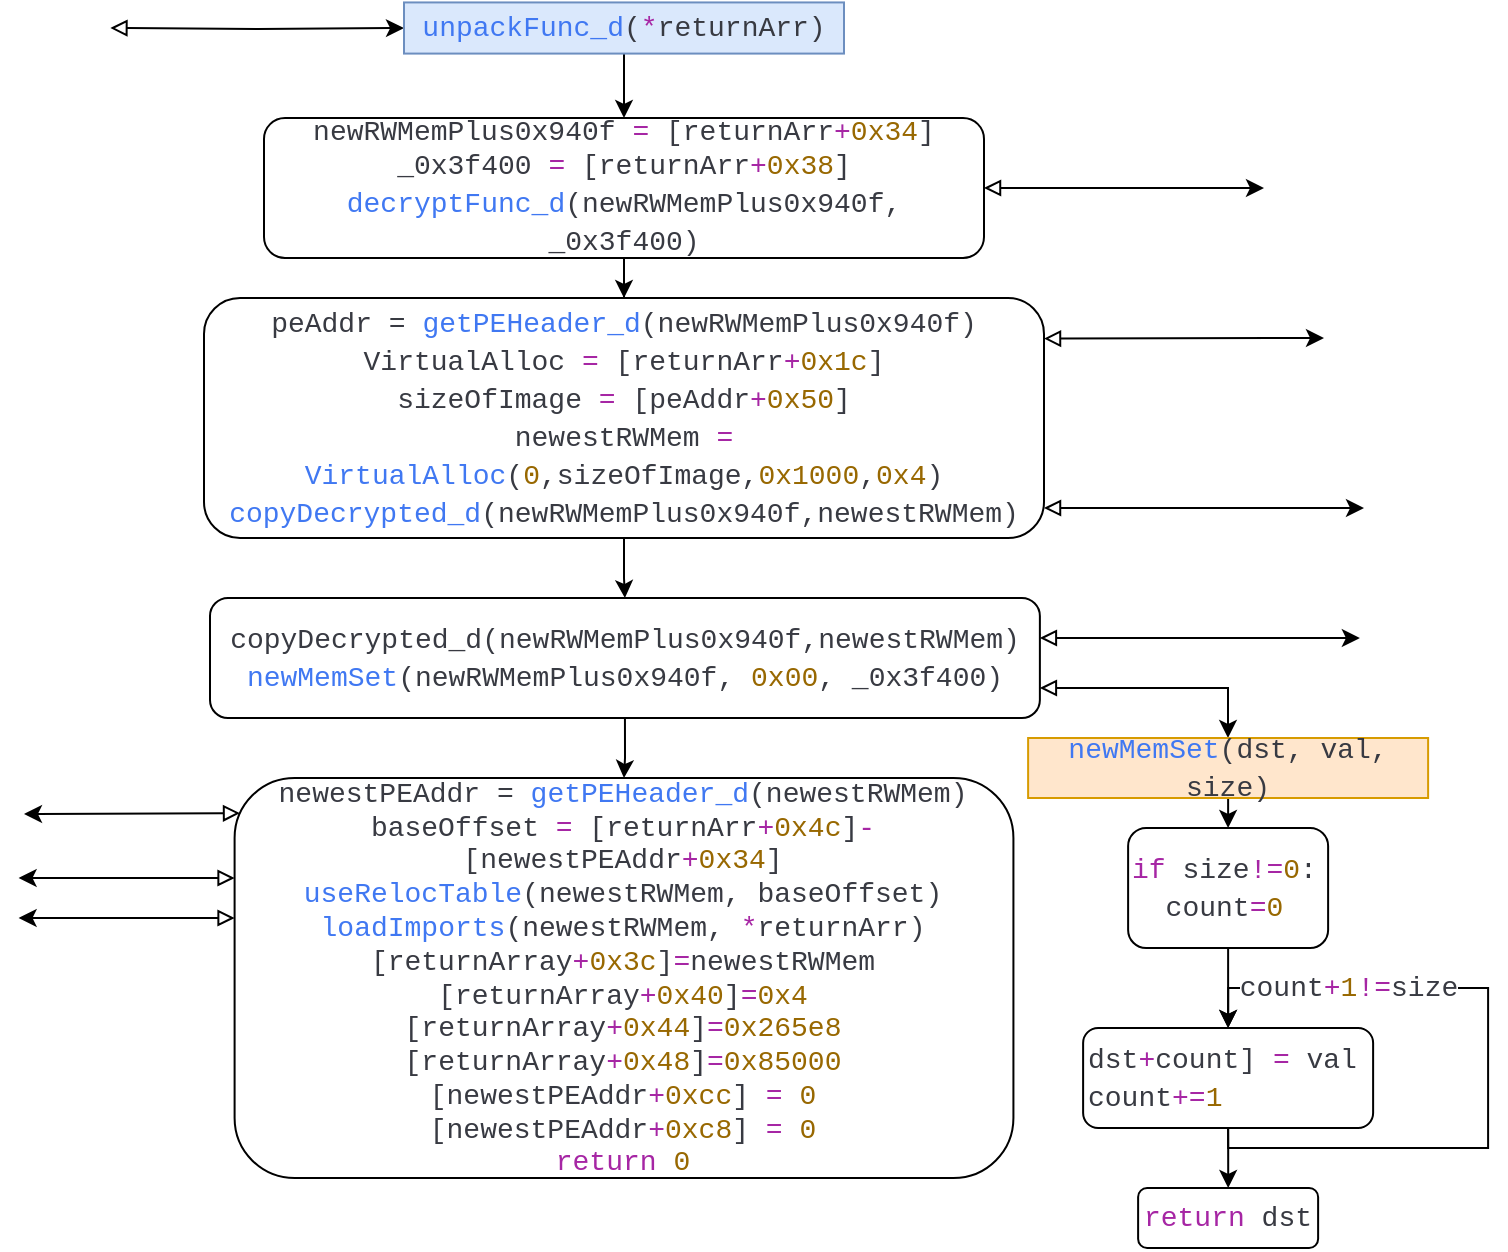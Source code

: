 <mxfile version="22.1.7" type="onedrive">
  <diagram name="Page-1" id="r7QO4Svnjzv9mqoSbV15">
    <mxGraphModel grid="1" page="1" gridSize="10" guides="1" tooltips="1" connect="1" arrows="1" fold="1" pageScale="1" pageWidth="827" pageHeight="1169" math="0" shadow="0">
      <root>
        <mxCell id="0" />
        <mxCell id="1" parent="0" />
        <mxCell id="G3q_HlLeswZoW_-VU9tr-39" style="edgeStyle=orthogonalEdgeStyle;rounded=0;orthogonalLoop=1;jettySize=auto;html=1;exitX=1;exitY=0.5;exitDx=0;exitDy=0;startArrow=block;startFill=0;" edge="1" parent="1" target="G3q_HlLeswZoW_-VU9tr-42">
          <mxGeometry relative="1" as="geometry">
            <mxPoint x="580" y="575.571" as="targetPoint" />
            <mxPoint x="363.21" y="575" as="sourcePoint" />
          </mxGeometry>
        </mxCell>
        <mxCell id="G3q_HlLeswZoW_-VU9tr-41" style="edgeStyle=orthogonalEdgeStyle;rounded=0;orthogonalLoop=1;jettySize=auto;html=1;" edge="1" parent="1" source="G3q_HlLeswZoW_-VU9tr-42" target="G3q_HlLeswZoW_-VU9tr-45">
          <mxGeometry relative="1" as="geometry">
            <mxPoint x="620" y="620" as="targetPoint" />
          </mxGeometry>
        </mxCell>
        <mxCell id="G3q_HlLeswZoW_-VU9tr-42" value="&lt;div style=&quot;color: rgb(56, 58, 66); font-family: Consolas, &amp;quot;Courier New&amp;quot;, monospace; font-size: 14px; line-height: 19px;&quot;&gt;&lt;div style=&quot;&quot;&gt;&lt;span style=&quot;color: rgb(64, 120, 242);&quot;&gt;unpackFunc_d&lt;/span&gt;(&lt;span style=&quot;color: rgb(166, 38, 164);&quot;&gt;*&lt;/span&gt;returnArr)&lt;/div&gt;&lt;/div&gt;" style="rounded=0;whiteSpace=wrap;html=1;fillColor=#dae8fc;strokeColor=#6c8ebf;" vertex="1" parent="1">
          <mxGeometry x="510" y="562.22" width="220" height="25.57" as="geometry" />
        </mxCell>
        <mxCell id="G3q_HlLeswZoW_-VU9tr-59" style="edgeStyle=orthogonalEdgeStyle;rounded=0;orthogonalLoop=1;jettySize=auto;html=1;exitX=1;exitY=0.5;exitDx=0;exitDy=0;startArrow=block;startFill=0;" edge="1" parent="1" source="G3q_HlLeswZoW_-VU9tr-45">
          <mxGeometry relative="1" as="geometry">
            <mxPoint x="940" y="655" as="targetPoint" />
          </mxGeometry>
        </mxCell>
        <mxCell id="G3q_HlLeswZoW_-VU9tr-60" style="edgeStyle=orthogonalEdgeStyle;rounded=0;orthogonalLoop=1;jettySize=auto;html=1;exitX=0.5;exitY=1;exitDx=0;exitDy=0;" edge="1" parent="1" source="G3q_HlLeswZoW_-VU9tr-45" target="G3q_HlLeswZoW_-VU9tr-61">
          <mxGeometry relative="1" as="geometry">
            <mxPoint x="620" y="740" as="targetPoint" />
          </mxGeometry>
        </mxCell>
        <mxCell id="G3q_HlLeswZoW_-VU9tr-45" value="&lt;span style=&quot;color: rgb(56, 58, 66); font-family: Consolas, &amp;quot;Courier New&amp;quot;, monospace; font-size: 14px;&quot;&gt;newRWMemPlus0x940f &lt;/span&gt;&lt;span style=&quot;font-family: Consolas, &amp;quot;Courier New&amp;quot;, monospace; font-size: 14px; color: rgb(166, 38, 164);&quot;&gt;=&lt;/span&gt;&lt;span style=&quot;color: rgb(56, 58, 66); font-family: Consolas, &amp;quot;Courier New&amp;quot;, monospace; font-size: 14px;&quot;&gt; [returnArr&lt;/span&gt;&lt;span style=&quot;font-family: Consolas, &amp;quot;Courier New&amp;quot;, monospace; font-size: 14px; color: rgb(166, 38, 164);&quot;&gt;+&lt;/span&gt;&lt;span style=&quot;font-family: Consolas, &amp;quot;Courier New&amp;quot;, monospace; font-size: 14px; color: rgb(152, 104, 1);&quot;&gt;0x34&lt;/span&gt;&lt;span style=&quot;color: rgb(56, 58, 66); font-family: Consolas, &amp;quot;Courier New&amp;quot;, monospace; font-size: 14px;&quot;&gt;]&lt;/span&gt;&lt;br&gt;&lt;div style=&quot;color: rgb(56, 58, 66); font-family: Consolas, &amp;quot;Courier New&amp;quot;, monospace; font-weight: normal; font-size: 14px; line-height: 19px;&quot;&gt;&lt;div style=&quot;&quot;&gt;&lt;span style=&quot;color: #383a42;&quot;&gt;_0x3f400 &lt;/span&gt;&lt;span style=&quot;color: #a626a4;&quot;&gt;=&lt;/span&gt;&lt;span style=&quot;color: #383a42;&quot;&gt; [returnArr&lt;/span&gt;&lt;span style=&quot;color: #a626a4;&quot;&gt;+&lt;/span&gt;&lt;span style=&quot;color: #986801;&quot;&gt;0x38&lt;/span&gt;&lt;span style=&quot;color: #383a42;&quot;&gt;]&lt;/span&gt;&lt;/div&gt;&lt;div style=&quot;&quot;&gt;&lt;span style=&quot;color: rgb(64, 120, 242);&quot;&gt;decryptFunc_d&lt;/span&gt;&lt;span style=&quot;color: rgb(56, 58, 66);&quot;&gt;(newRWMemPlus0x940f, _0x3f400)&lt;/span&gt;&lt;/div&gt;&lt;/div&gt;" style="rounded=1;whiteSpace=wrap;html=1;" vertex="1" parent="1">
          <mxGeometry x="440" y="620" width="360" height="70" as="geometry" />
        </mxCell>
        <mxCell id="s-imGBTmO93pjf123Bl--1" style="edgeStyle=orthogonalEdgeStyle;rounded=0;orthogonalLoop=1;jettySize=auto;html=1;exitX=0.5;exitY=1;exitDx=0;exitDy=0;" edge="1" parent="1" source="G3q_HlLeswZoW_-VU9tr-61" target="s-imGBTmO93pjf123Bl--2">
          <mxGeometry relative="1" as="geometry">
            <mxPoint x="620.235" y="870" as="targetPoint" />
          </mxGeometry>
        </mxCell>
        <mxCell id="G3q_HlLeswZoW_-VU9tr-61" value="&lt;div style=&quot;color: rgb(56, 58, 66); font-family: Consolas, &amp;quot;Courier New&amp;quot;, monospace; font-size: 14px; line-height: 19px;&quot;&gt;&lt;div style=&quot;&quot;&gt;peAddr = &lt;span style=&quot;color: rgb(64, 120, 242);&quot;&gt;getPEHeader_d&lt;/span&gt;(newRWMemPlus0x940f)&lt;/div&gt;&lt;div style=&quot;&quot;&gt;VirtualAlloc &lt;span style=&quot;color: #a626a4;&quot;&gt;=&lt;/span&gt; [returnArr&lt;span style=&quot;color: #a626a4;&quot;&gt;+&lt;/span&gt;&lt;span style=&quot;color: #986801;&quot;&gt;0x1c&lt;/span&gt;]&lt;/div&gt;&lt;div style=&quot;&quot;&gt;sizeOfImage &lt;span style=&quot;color: rgb(166, 38, 164);&quot;&gt;=&lt;/span&gt; [peAddr&lt;span style=&quot;color: rgb(166, 38, 164);&quot;&gt;+&lt;/span&gt;&lt;span style=&quot;color: rgb(152, 104, 1);&quot;&gt;0x50&lt;/span&gt;]&lt;/div&gt;&lt;div style=&quot;&quot;&gt;newestRWMem &lt;span style=&quot;color: rgb(166, 38, 164);&quot;&gt;=&lt;/span&gt; &lt;span style=&quot;color: rgb(64, 120, 242);&quot;&gt;VirtualAlloc&lt;/span&gt;(&lt;span style=&quot;color: rgb(152, 104, 1);&quot;&gt;0&lt;/span&gt;,sizeOfImage,&lt;span style=&quot;color: rgb(152, 104, 1);&quot;&gt;0x1000&lt;/span&gt;,&lt;span style=&quot;color: rgb(152, 104, 1);&quot;&gt;0x4&lt;/span&gt;)&lt;/div&gt;&lt;div style=&quot;&quot;&gt;&lt;span style=&quot;color: rgb(64, 120, 242);&quot;&gt;copyDecrypted_d&lt;/span&gt;(newRWMemPlus0x940f,newestRWMem)&lt;/div&gt;&lt;/div&gt;" style="rounded=1;whiteSpace=wrap;html=1;" vertex="1" parent="1">
          <mxGeometry x="410" y="710" width="420" height="120" as="geometry" />
        </mxCell>
        <mxCell id="G3q_HlLeswZoW_-VU9tr-62" style="edgeStyle=orthogonalEdgeStyle;rounded=0;orthogonalLoop=1;jettySize=auto;html=1;startArrow=block;startFill=0;exitX=1;exitY=0.169;exitDx=0;exitDy=0;exitPerimeter=0;" edge="1" parent="1" source="G3q_HlLeswZoW_-VU9tr-61">
          <mxGeometry relative="1" as="geometry">
            <mxPoint x="970" y="730" as="targetPoint" />
            <mxPoint x="830" y="740" as="sourcePoint" />
            <Array as="points">
              <mxPoint x="970" y="730" />
            </Array>
          </mxGeometry>
        </mxCell>
        <mxCell id="G3q_HlLeswZoW_-VU9tr-63" style="edgeStyle=orthogonalEdgeStyle;rounded=0;orthogonalLoop=1;jettySize=auto;html=1;startArrow=block;startFill=0;exitX=1;exitY=0.875;exitDx=0;exitDy=0;exitPerimeter=0;endArrow=classic;endFill=1;" edge="1" parent="1" source="G3q_HlLeswZoW_-VU9tr-61">
          <mxGeometry relative="1" as="geometry">
            <mxPoint x="990" y="815" as="targetPoint" />
            <mxPoint x="840" y="830" as="sourcePoint" />
            <Array as="points">
              <mxPoint x="980" y="815" />
            </Array>
          </mxGeometry>
        </mxCell>
        <mxCell id="s-imGBTmO93pjf123Bl--3" style="edgeStyle=orthogonalEdgeStyle;rounded=0;orthogonalLoop=1;jettySize=auto;html=1;exitX=0.5;exitY=1;exitDx=0;exitDy=0;" edge="1" parent="1" source="s-imGBTmO93pjf123Bl--2" target="s-imGBTmO93pjf123Bl--4">
          <mxGeometry relative="1" as="geometry">
            <mxPoint x="620.235" y="980" as="targetPoint" />
          </mxGeometry>
        </mxCell>
        <mxCell id="s-imGBTmO93pjf123Bl--2" value="&lt;div style=&quot;color: rgb(56, 58, 66); font-family: Consolas, &amp;quot;Courier New&amp;quot;, monospace; font-size: 14px; line-height: 19px;&quot;&gt;&lt;div style=&quot;&quot;&gt;copyDecrypted_d(newRWMemPlus0x940f,newestRWMem)&lt;/div&gt;&lt;div style=&quot;&quot;&gt;&lt;span style=&quot;color: #4078f2;&quot;&gt;newMemSet&lt;/span&gt;(newRWMemPlus0x940f, &lt;span style=&quot;color: #986801;&quot;&gt;0x00&lt;/span&gt;, _0x3f400)&lt;/div&gt;&lt;/div&gt;" style="rounded=1;whiteSpace=wrap;html=1;" vertex="1" parent="1">
          <mxGeometry x="413" y="860" width="414.94" height="60" as="geometry" />
        </mxCell>
        <mxCell id="s-imGBTmO93pjf123Bl--4" value="&lt;div style=&quot;border-color: var(--border-color); color: rgb(56, 58, 66); font-family: Consolas, &amp;quot;Courier New&amp;quot;, monospace; font-size: 14px;&quot;&gt;newestPEAddr&amp;nbsp;=&amp;nbsp;&lt;span style=&quot;border-color: var(--border-color); color: rgb(64, 120, 242);&quot;&gt;getPEHeader_d&lt;/span&gt;(newestRWMem)&lt;/div&gt;&lt;div style=&quot;border-color: var(--border-color); color: rgb(56, 58, 66); font-family: Consolas, &amp;quot;Courier New&amp;quot;, monospace; font-size: 14px;&quot;&gt;baseOffset&amp;nbsp;&lt;span style=&quot;border-color: var(--border-color); color: rgb(166, 38, 164);&quot;&gt;=&lt;/span&gt;&amp;nbsp;[returnArr&lt;span style=&quot;border-color: var(--border-color); color: rgb(166, 38, 164);&quot;&gt;+&lt;/span&gt;&lt;span style=&quot;border-color: var(--border-color); color: rgb(152, 104, 1);&quot;&gt;0x4c&lt;/span&gt;]&lt;span style=&quot;border-color: var(--border-color); color: rgb(166, 38, 164);&quot;&gt;-&lt;/span&gt;[newestPEAddr&lt;span style=&quot;border-color: var(--border-color); color: rgb(166, 38, 164);&quot;&gt;+&lt;/span&gt;&lt;span style=&quot;border-color: var(--border-color); color: rgb(152, 104, 1);&quot;&gt;0x34&lt;/span&gt;]&lt;/div&gt;&lt;div style=&quot;border-color: var(--border-color); color: rgb(56, 58, 66); font-family: Consolas, &amp;quot;Courier New&amp;quot;, monospace; font-size: 14px;&quot;&gt;&lt;span style=&quot;border-color: var(--border-color); color: rgb(64, 120, 242);&quot;&gt;useRelocTable&lt;/span&gt;(newestRWMem, baseOffset)&lt;/div&gt;&lt;div style=&quot;border-color: var(--border-color); color: rgb(56, 58, 66); font-family: Consolas, &amp;quot;Courier New&amp;quot;, monospace; font-size: 14px;&quot;&gt;&lt;span style=&quot;border-color: var(--border-color); color: rgb(64, 120, 242);&quot;&gt;loadImports&lt;/span&gt;(newestRWMem,&amp;nbsp;&lt;span style=&quot;border-color: var(--border-color); color: rgb(166, 38, 164);&quot;&gt;*&lt;/span&gt;returnArr)&lt;/div&gt;&lt;div style=&quot;border-color: var(--border-color); color: rgb(56, 58, 66); font-family: Consolas, &amp;quot;Courier New&amp;quot;, monospace; font-size: 14px;&quot;&gt;[returnArray&lt;span style=&quot;border-color: var(--border-color); color: rgb(166, 38, 164);&quot;&gt;+&lt;/span&gt;&lt;span style=&quot;border-color: var(--border-color); color: rgb(152, 104, 1);&quot;&gt;0x3c&lt;/span&gt;]&lt;span style=&quot;border-color: var(--border-color); color: rgb(166, 38, 164);&quot;&gt;=&lt;/span&gt;newestRWMem&lt;/div&gt;&lt;div style=&quot;border-color: var(--border-color); color: rgb(56, 58, 66); font-family: Consolas, &amp;quot;Courier New&amp;quot;, monospace; font-size: 14px;&quot;&gt;[returnArray&lt;span style=&quot;border-color: var(--border-color); color: rgb(166, 38, 164);&quot;&gt;+&lt;/span&gt;&lt;span style=&quot;border-color: var(--border-color); color: rgb(152, 104, 1);&quot;&gt;0x40&lt;/span&gt;]&lt;span style=&quot;border-color: var(--border-color); color: rgb(166, 38, 164);&quot;&gt;=&lt;/span&gt;&lt;span style=&quot;border-color: var(--border-color); color: rgb(152, 104, 1);&quot;&gt;0x4&lt;/span&gt;&lt;/div&gt;&lt;div style=&quot;border-color: var(--border-color); color: rgb(56, 58, 66); font-family: Consolas, &amp;quot;Courier New&amp;quot;, monospace; font-size: 14px;&quot;&gt;[returnArray&lt;span style=&quot;border-color: var(--border-color); color: rgb(166, 38, 164);&quot;&gt;+&lt;/span&gt;&lt;span style=&quot;border-color: var(--border-color); color: rgb(152, 104, 1);&quot;&gt;0x44&lt;/span&gt;]&lt;span style=&quot;border-color: var(--border-color); color: rgb(166, 38, 164);&quot;&gt;=&lt;/span&gt;&lt;span style=&quot;border-color: var(--border-color); color: rgb(152, 104, 1);&quot;&gt;0x265e8&lt;/span&gt;&lt;/div&gt;&lt;div style=&quot;border-color: var(--border-color); color: rgb(56, 58, 66); font-family: Consolas, &amp;quot;Courier New&amp;quot;, monospace; font-size: 14px;&quot;&gt;[returnArray&lt;span style=&quot;border-color: var(--border-color); color: rgb(166, 38, 164);&quot;&gt;+&lt;/span&gt;&lt;span style=&quot;border-color: var(--border-color); color: rgb(152, 104, 1);&quot;&gt;0x48&lt;/span&gt;]&lt;span style=&quot;border-color: var(--border-color); color: rgb(166, 38, 164);&quot;&gt;=&lt;/span&gt;&lt;span style=&quot;border-color: var(--border-color); color: rgb(152, 104, 1);&quot;&gt;0x85000&lt;/span&gt;&lt;/div&gt;&lt;div style=&quot;border-color: var(--border-color); color: rgb(56, 58, 66); font-family: Consolas, &amp;quot;Courier New&amp;quot;, monospace; font-size: 14px;&quot;&gt;[newestPEAddr&lt;span style=&quot;border-color: var(--border-color); color: rgb(166, 38, 164);&quot;&gt;+&lt;/span&gt;&lt;span style=&quot;border-color: var(--border-color); color: rgb(152, 104, 1);&quot;&gt;0xcc&lt;/span&gt;]&amp;nbsp;&lt;span style=&quot;border-color: var(--border-color); color: rgb(166, 38, 164);&quot;&gt;=&lt;/span&gt;&amp;nbsp;&lt;span style=&quot;border-color: var(--border-color); color: rgb(152, 104, 1);&quot;&gt;0&lt;/span&gt;&lt;br style=&quot;border-color: var(--border-color);&quot;&gt;&lt;/div&gt;&lt;div style=&quot;border-color: var(--border-color); color: rgb(56, 58, 66); font-family: Consolas, &amp;quot;Courier New&amp;quot;, monospace; font-size: 14px;&quot;&gt;[newestPEAddr&lt;span style=&quot;border-color: var(--border-color); color: rgb(166, 38, 164);&quot;&gt;+&lt;/span&gt;&lt;span style=&quot;border-color: var(--border-color); color: rgb(152, 104, 1);&quot;&gt;0xc8&lt;/span&gt;]&amp;nbsp;&lt;span style=&quot;border-color: var(--border-color); color: rgb(166, 38, 164);&quot;&gt;=&lt;/span&gt;&amp;nbsp;&lt;span style=&quot;border-color: var(--border-color); color: rgb(152, 104, 1);&quot;&gt;0&lt;/span&gt;&lt;/div&gt;&lt;div style=&quot;border-color: var(--border-color); color: rgb(56, 58, 66); font-family: Consolas, &amp;quot;Courier New&amp;quot;, monospace; font-size: 14px;&quot;&gt;&lt;span style=&quot;border-color: var(--border-color); color: rgb(166, 38, 164);&quot;&gt;return&lt;/span&gt;&amp;nbsp;&lt;span style=&quot;border-color: var(--border-color); color: rgb(152, 104, 1);&quot;&gt;0&lt;/span&gt;&lt;/div&gt;" style="rounded=1;whiteSpace=wrap;html=1;" vertex="1" parent="1">
          <mxGeometry x="425.3" y="950" width="389.41" height="200" as="geometry" />
        </mxCell>
        <mxCell id="s-imGBTmO93pjf123Bl--5" style="edgeStyle=orthogonalEdgeStyle;rounded=0;orthogonalLoop=1;jettySize=auto;html=1;startArrow=block;startFill=0;exitX=1;exitY=0.875;exitDx=0;exitDy=0;exitPerimeter=0;endArrow=classic;endFill=1;" edge="1" parent="1">
          <mxGeometry relative="1" as="geometry">
            <mxPoint x="987.94" y="880" as="targetPoint" />
            <mxPoint x="827.94" y="880" as="sourcePoint" />
            <Array as="points">
              <mxPoint x="977.94" y="880" />
            </Array>
          </mxGeometry>
        </mxCell>
        <mxCell id="s-imGBTmO93pjf123Bl--6" style="edgeStyle=orthogonalEdgeStyle;rounded=0;orthogonalLoop=1;jettySize=auto;html=1;startArrow=block;startFill=0;exitX=1;exitY=0.75;exitDx=0;exitDy=0;endArrow=classic;endFill=1;entryX=0.5;entryY=0;entryDx=0;entryDy=0;" edge="1" parent="1" source="s-imGBTmO93pjf123Bl--2" target="s-imGBTmO93pjf123Bl--21">
          <mxGeometry relative="1" as="geometry">
            <mxPoint x="922" y="940" as="targetPoint" />
            <mxPoint x="830" y="950" as="sourcePoint" />
            <Array as="points">
              <mxPoint x="922" y="905" />
              <mxPoint x="922" y="930" />
            </Array>
          </mxGeometry>
        </mxCell>
        <mxCell id="s-imGBTmO93pjf123Bl--9" value="" style="edgeStyle=orthogonalEdgeStyle;rounded=0;orthogonalLoop=1;jettySize=auto;html=1;" edge="1" parent="1" source="s-imGBTmO93pjf123Bl--7" target="s-imGBTmO93pjf123Bl--8">
          <mxGeometry relative="1" as="geometry" />
        </mxCell>
        <mxCell id="s-imGBTmO93pjf123Bl--7" value="&lt;div style=&quot;color: rgb(56, 58, 66); font-family: Consolas, &amp;quot;Courier New&amp;quot;, monospace; font-size: 14px; line-height: 19px;&quot;&gt;&lt;div style=&quot;line-height: 19px;&quot;&gt;&lt;div style=&quot;&quot;&gt;&lt;span style=&quot;color: rgb(166, 38, 164);&quot;&gt;if&lt;/span&gt; size&lt;span style=&quot;color: rgb(166, 38, 164);&quot;&gt;!=&lt;/span&gt;&lt;span style=&quot;color: rgb(152, 104, 1);&quot;&gt;0&lt;/span&gt;:&lt;br&gt;&lt;/div&gt;&lt;div style=&quot;&quot;&gt;&amp;nbsp; count&lt;span style=&quot;color: rgb(166, 38, 164);&quot;&gt;=&lt;/span&gt;&lt;span style=&quot;color: rgb(152, 104, 1);&quot;&gt;0&lt;/span&gt;&lt;/div&gt;&lt;/div&gt;&lt;/div&gt;" style="rounded=1;whiteSpace=wrap;html=1;align=left;" vertex="1" parent="1">
          <mxGeometry x="872.06" y="975" width="100" height="60" as="geometry" />
        </mxCell>
        <mxCell id="s-imGBTmO93pjf123Bl--15" style="edgeStyle=orthogonalEdgeStyle;rounded=0;orthogonalLoop=1;jettySize=auto;html=1;exitX=0.5;exitY=1;exitDx=0;exitDy=0;" edge="1" parent="1" source="s-imGBTmO93pjf123Bl--8" target="s-imGBTmO93pjf123Bl--16">
          <mxGeometry relative="1" as="geometry">
            <mxPoint x="922.295" y="1155" as="targetPoint" />
          </mxGeometry>
        </mxCell>
        <mxCell id="s-imGBTmO93pjf123Bl--8" value="&lt;div style=&quot;color: rgb(56, 58, 66); font-family: Consolas, &amp;quot;Courier New&amp;quot;, monospace; font-size: 14px; line-height: 19px;&quot;&gt;&lt;div style=&quot;&quot;&gt;dst&lt;span style=&quot;color: rgb(166, 38, 164);&quot;&gt;+&lt;/span&gt;count] &lt;span style=&quot;color: rgb(166, 38, 164);&quot;&gt;=&lt;/span&gt; val&lt;br&gt;&lt;/div&gt;&lt;div style=&quot;&quot;&gt;count&lt;span style=&quot;color: rgb(166, 38, 164);&quot;&gt;+=&lt;/span&gt;&lt;span style=&quot;color: rgb(152, 104, 1);&quot;&gt;1&lt;/span&gt;&lt;/div&gt;&lt;/div&gt;" style="whiteSpace=wrap;html=1;align=left;rounded=1;" vertex="1" parent="1">
          <mxGeometry x="849.56" y="1075" width="145" height="50" as="geometry" />
        </mxCell>
        <mxCell id="s-imGBTmO93pjf123Bl--12" style="edgeStyle=orthogonalEdgeStyle;rounded=0;orthogonalLoop=1;jettySize=auto;html=1;exitX=0.5;exitY=1;exitDx=0;exitDy=0;entryX=0.5;entryY=0;entryDx=0;entryDy=0;" edge="1" parent="1" source="s-imGBTmO93pjf123Bl--8" target="s-imGBTmO93pjf123Bl--8">
          <mxGeometry relative="1" as="geometry">
            <Array as="points">
              <mxPoint x="922.06" y="1135" />
              <mxPoint x="1052.06" y="1135" />
              <mxPoint x="1052.06" y="1055" />
              <mxPoint x="922.06" y="1055" />
            </Array>
          </mxGeometry>
        </mxCell>
        <mxCell id="s-imGBTmO93pjf123Bl--14" value="&lt;div style=&quot;color: rgb(56, 58, 66); font-family: Consolas, &amp;quot;Courier New&amp;quot;, monospace; font-size: 14px; line-height: 19px;&quot;&gt;&lt;div style=&quot;background-color: rgb(250, 250, 250);&quot;&gt;&lt;/div&gt;&lt;div style=&quot;&quot;&gt;count&lt;span style=&quot;color: rgb(166, 38, 164);&quot;&gt;+&lt;/span&gt;&lt;span style=&quot;color: rgb(152, 104, 1);&quot;&gt;1&lt;/span&gt;&lt;span style=&quot;color: rgb(166, 38, 164);&quot;&gt;!=&lt;/span&gt;size&lt;/div&gt;&lt;/div&gt;" style="edgeLabel;html=1;align=center;verticalAlign=middle;resizable=0;points=[];" connectable="0" vertex="1" parent="1">
          <mxGeometry x="982.06" y="1055.004" as="geometry" />
        </mxCell>
        <mxCell id="s-imGBTmO93pjf123Bl--16" value="&lt;span style=&quot;border-color: var(--border-color); font-family: Consolas, &amp;quot;Courier New&amp;quot;, monospace; font-size: 14px; font-style: normal; font-variant-ligatures: normal; font-variant-caps: normal; font-weight: 400; letter-spacing: normal; orphans: 2; text-align: left; text-indent: 0px; text-transform: none; widows: 2; word-spacing: 0px; -webkit-text-stroke-width: 0px; text-decoration-thickness: initial; text-decoration-style: initial; text-decoration-color: initial; color: rgb(166, 38, 164);&quot;&gt;return&lt;/span&gt;&lt;span style=&quot;color: rgb(56, 58, 66); font-family: Consolas, &amp;quot;Courier New&amp;quot;, monospace; font-size: 14px; font-style: normal; font-variant-ligatures: normal; font-variant-caps: normal; font-weight: 400; letter-spacing: normal; orphans: 2; text-align: left; text-indent: 0px; text-transform: none; widows: 2; word-spacing: 0px; -webkit-text-stroke-width: 0px; text-decoration-thickness: initial; text-decoration-style: initial; text-decoration-color: initial; float: none; display: inline !important;&quot;&gt;&lt;span&gt;&amp;nbsp;&lt;/span&gt;dst&lt;/span&gt;" style="rounded=1;whiteSpace=wrap;html=1;" vertex="1" parent="1">
          <mxGeometry x="877.06" y="1155" width="90" height="30" as="geometry" />
        </mxCell>
        <mxCell id="s-imGBTmO93pjf123Bl--18" value="" style="endArrow=classic;html=1;rounded=0;exitX=0.007;exitY=0.088;exitDx=0;exitDy=0;exitPerimeter=0;startArrow=block;startFill=0;" edge="1" parent="1" source="s-imGBTmO93pjf123Bl--4">
          <mxGeometry width="50" height="50" relative="1" as="geometry">
            <mxPoint x="280" y="1030" as="sourcePoint" />
            <mxPoint x="320" y="968" as="targetPoint" />
          </mxGeometry>
        </mxCell>
        <mxCell id="s-imGBTmO93pjf123Bl--19" value="" style="endArrow=classic;html=1;rounded=0;exitX=0.007;exitY=0.088;exitDx=0;exitDy=0;exitPerimeter=0;startArrow=block;startFill=0;" edge="1" parent="1">
          <mxGeometry width="50" height="50" relative="1" as="geometry">
            <mxPoint x="425.3" y="1000" as="sourcePoint" />
            <mxPoint x="317.3" y="1000" as="targetPoint" />
          </mxGeometry>
        </mxCell>
        <mxCell id="s-imGBTmO93pjf123Bl--20" value="" style="endArrow=classic;html=1;rounded=0;exitX=0.007;exitY=0.088;exitDx=0;exitDy=0;exitPerimeter=0;startArrow=block;startFill=0;" edge="1" parent="1">
          <mxGeometry width="50" height="50" relative="1" as="geometry">
            <mxPoint x="425.3" y="1020" as="sourcePoint" />
            <mxPoint x="317.3" y="1020" as="targetPoint" />
          </mxGeometry>
        </mxCell>
        <mxCell id="s-imGBTmO93pjf123Bl--22" style="edgeStyle=orthogonalEdgeStyle;rounded=0;orthogonalLoop=1;jettySize=auto;html=1;exitX=0.5;exitY=1;exitDx=0;exitDy=0;entryX=0.5;entryY=0;entryDx=0;entryDy=0;" edge="1" parent="1" source="s-imGBTmO93pjf123Bl--21" target="s-imGBTmO93pjf123Bl--7">
          <mxGeometry relative="1" as="geometry" />
        </mxCell>
        <mxCell id="s-imGBTmO93pjf123Bl--21" value="&lt;div style=&quot;color: rgb(56, 58, 66); font-family: Consolas, &amp;quot;Courier New&amp;quot;, monospace; font-size: 14px; line-height: 19px;&quot;&gt;&lt;div style=&quot;background-color: rgb(250, 250, 250);&quot;&gt;&lt;/div&gt;&lt;div style=&quot;&quot;&gt;&lt;div style=&quot;line-height: 19px;&quot;&gt;&lt;div style=&quot;&quot;&gt;&lt;span style=&quot;color: rgb(64, 120, 242);&quot;&gt;newMemSet&lt;/span&gt;(dst, val, size)&lt;/div&gt;&lt;/div&gt;&lt;/div&gt;&lt;/div&gt;" style="rounded=0;whiteSpace=wrap;html=1;fillColor=#ffe6cc;strokeColor=#d79b00;" vertex="1" parent="1">
          <mxGeometry x="822.06" y="930" width="200" height="30" as="geometry" />
        </mxCell>
      </root>
    </mxGraphModel>
  </diagram>
</mxfile>
